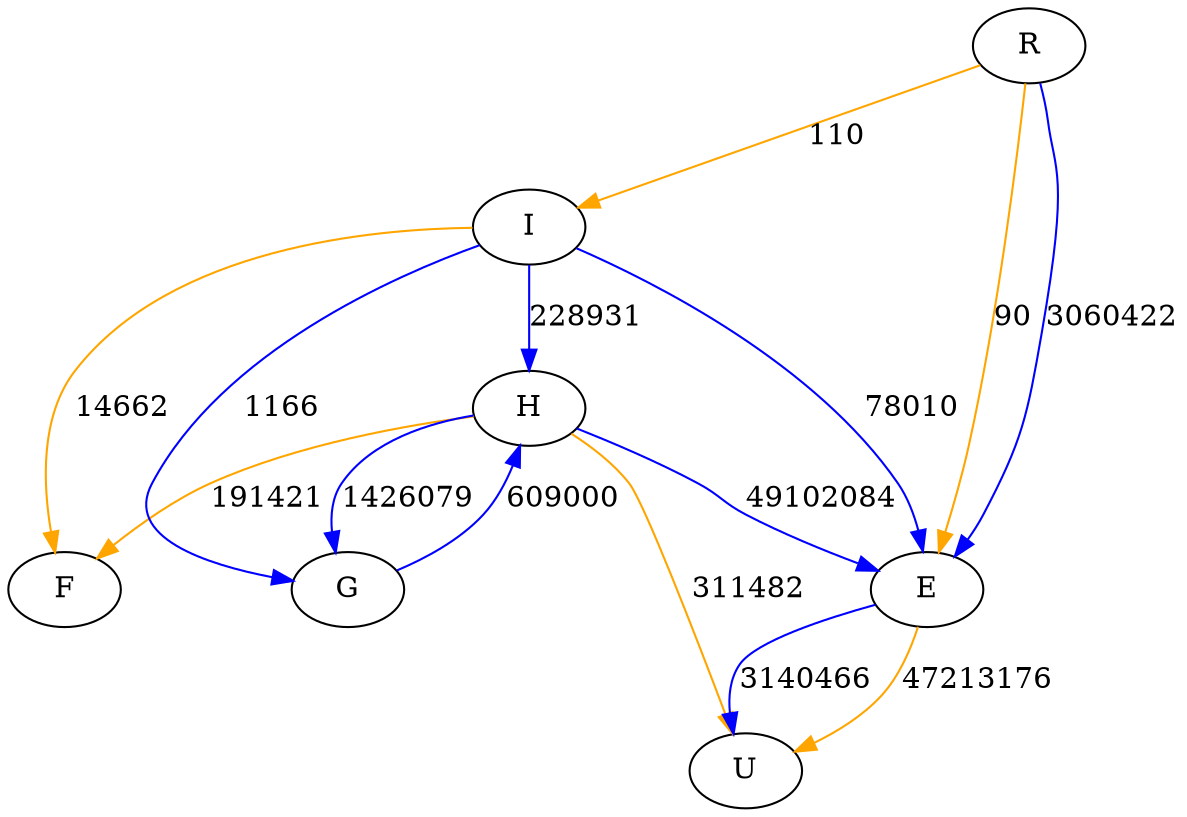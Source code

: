 digraph {
H->U [label =     311482 color="orange"]
E->U [label =   47213176 color="orange"]
H->F [label =     191421 color="orange"]
I->F [label =      14662 color="orange"]
R->I [label =        110 color="orange"]
R->E [label =         90 color="orange"]
E->U [label =    3140466 color="blue"]
G->H [label =     609000 color="blue"]
H->G [label =    1426079 color="blue"]
H->E [label =   49102084 color="blue"]
I->G [label =       1166 color="blue"]
I->H [label =     228931 color="blue"]
I->E [label =      78010 color="blue"]
R->E [label =    3060422 color="blue"]
}
